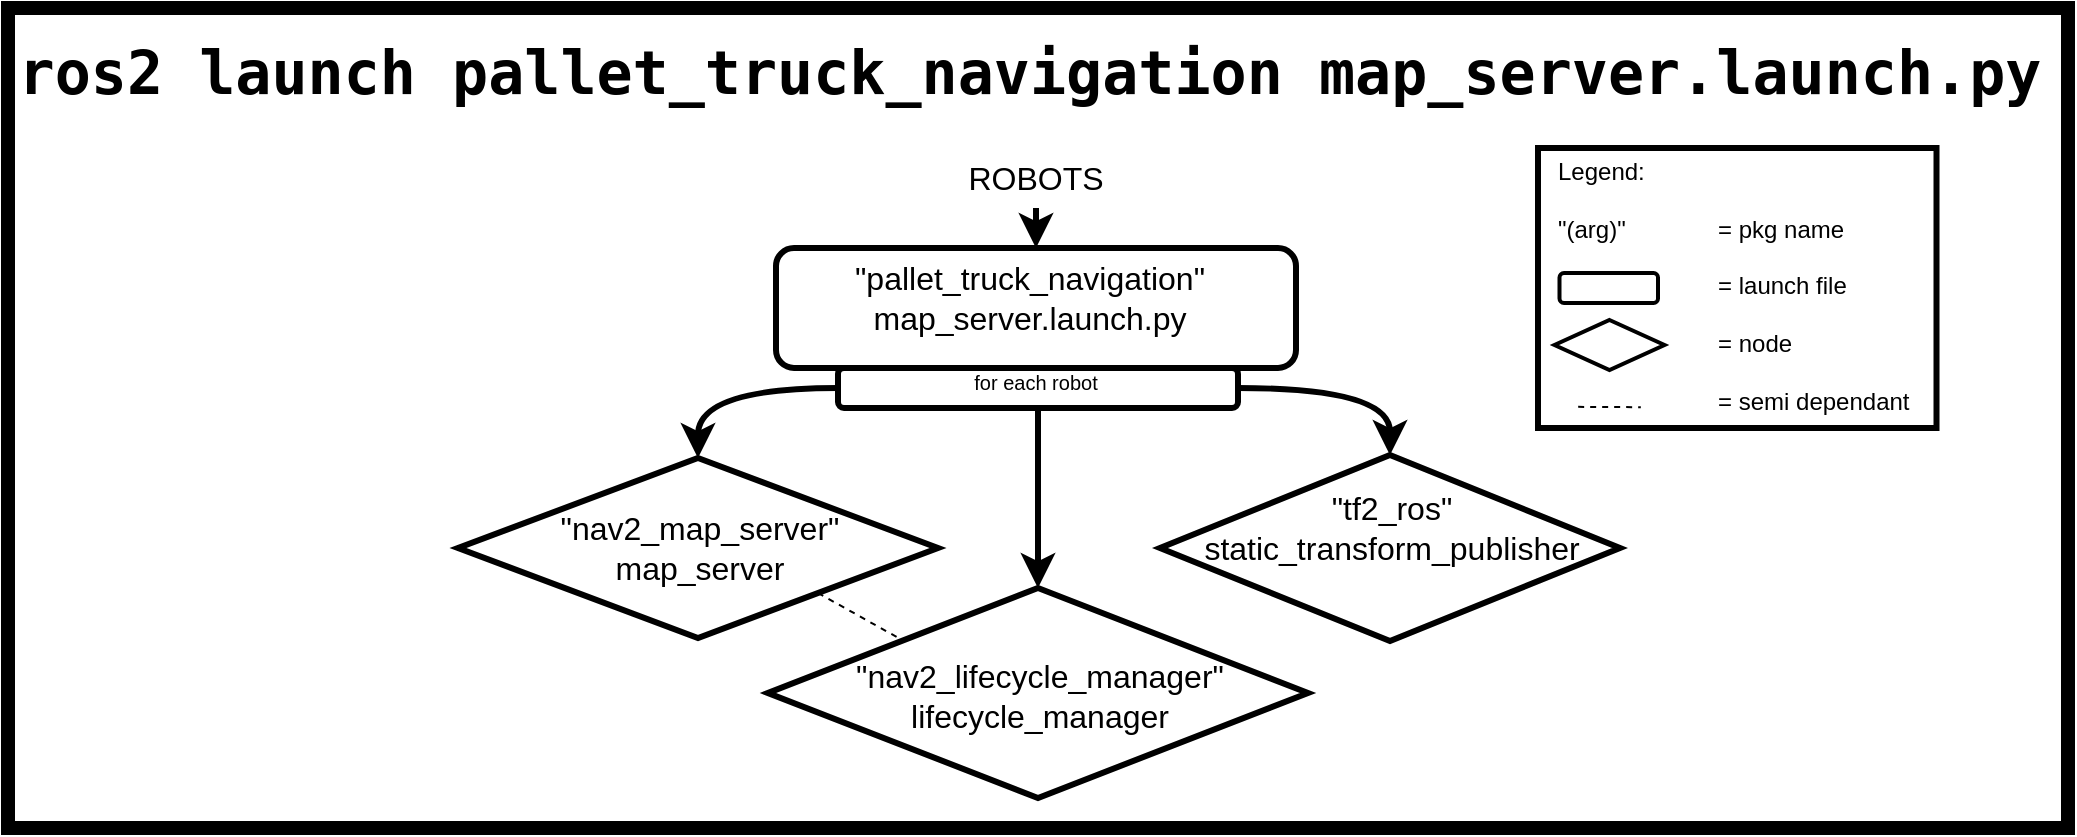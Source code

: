 <mxfile version="28.2.8">
  <diagram name="Page-1" id="bjVDkqN4jfYfFJxV3ved">
    <mxGraphModel dx="2450" dy="935" grid="1" gridSize="10" guides="1" tooltips="1" connect="1" arrows="1" fold="1" page="1" pageScale="1" pageWidth="850" pageHeight="1100" math="0" shadow="0">
      <root>
        <mxCell id="0" />
        <mxCell id="1" parent="0" />
        <mxCell id="UZWZCJUGc0wgJH4p4jcs-12" value="" style="rounded=0;whiteSpace=wrap;html=1;fillColor=light-dark(#FFFFFF,#FFFFFF);strokeColor=light-dark(#000000,#000000);strokeWidth=7;" vertex="1" parent="1">
          <mxGeometry x="-15" y="50" width="1030" height="410" as="geometry" />
        </mxCell>
        <mxCell id="tC6INBS62KU_Nt3FtVll-1" value="&lt;div style=&quot;font-family: &amp;quot;Droid Sans Mono&amp;quot;, &amp;quot;monospace&amp;quot;, monospace; font-size: 14px; line-height: 19px; white-space: pre;&quot;&gt;&lt;div&gt;&lt;b&gt;&lt;span style=&quot;color: light-dark(rgb(0, 0, 0), rgb(0, 0, 0));&quot;&gt;&lt;font style=&quot;font-size: 30px;&quot;&gt;ros2 launch pallet_truck_navigation map_server.launch.py&lt;/font&gt;&lt;/span&gt;&lt;/b&gt;&lt;/div&gt;&lt;/div&gt;" style="text;html=1;align=center;verticalAlign=middle;whiteSpace=wrap;rounded=0;fontSize=16;" parent="1" vertex="1">
          <mxGeometry x="-13.75" y="70" width="1020" height="30" as="geometry" />
        </mxCell>
        <mxCell id="tC6INBS62KU_Nt3FtVll-15" value="" style="rounded=1;whiteSpace=wrap;html=1;fillColor=none;strokeColor=light-dark(#000000,#000000);strokeWidth=3;" parent="1" vertex="1">
          <mxGeometry x="369" y="170" width="260" height="60" as="geometry" />
        </mxCell>
        <mxCell id="tC6INBS62KU_Nt3FtVll-16" value="&lt;div align=&quot;center&quot;&gt;&lt;span style=&quot;color: light-dark(rgb(0, 0, 0), rgb(0, 0, 0));&quot;&gt;&quot;pallet_truck_navigation&quot;&lt;/span&gt;&lt;/div&gt;&lt;div align=&quot;center&quot;&gt;&lt;span style=&quot;color: light-dark(rgb(0, 0, 0), rgb(0, 0, 0));&quot;&gt;map_server.launch.py&lt;/span&gt;&lt;/div&gt;" style="text;strokeColor=none;fillColor=none;html=1;align=center;verticalAlign=middle;whiteSpace=wrap;rounded=0;fontSize=16;" parent="1" vertex="1">
          <mxGeometry x="436.25" y="180" width="120" height="30" as="geometry" />
        </mxCell>
        <mxCell id="tC6INBS62KU_Nt3FtVll-61" value="" style="endArrow=classic;html=1;rounded=0;fontSize=12;startSize=8;endSize=8;curved=1;strokeColor=light-dark(#000000,#000000);entryX=0.5;entryY=0;entryDx=0;entryDy=0;exitX=1;exitY=0.5;exitDx=0;exitDy=0;strokeWidth=3;" parent="1" source="UZWZCJUGc0wgJH4p4jcs-1" target="tC6INBS62KU_Nt3FtVll-77" edge="1">
          <mxGeometry width="50" height="50" relative="1" as="geometry">
            <mxPoint x="501" y="278" as="sourcePoint" />
            <mxPoint x="494.0" y="343" as="targetPoint" />
            <Array as="points">
              <mxPoint x="676" y="240" />
            </Array>
          </mxGeometry>
        </mxCell>
        <mxCell id="tC6INBS62KU_Nt3FtVll-68" value="" style="rhombus;whiteSpace=wrap;html=1;fillColor=none;strokeColor=light-dark(#000000,#000000);strokeWidth=3;" parent="1" vertex="1">
          <mxGeometry x="365" y="340" width="270" height="105" as="geometry" />
        </mxCell>
        <mxCell id="tC6INBS62KU_Nt3FtVll-69" value="&lt;div&gt;&lt;span style=&quot;color: light-dark(rgb(0, 0, 0), rgb(0, 0, 0));&quot;&gt;&quot;nav2_lifecycle_manager&quot;&lt;/span&gt;&lt;/div&gt;&lt;div&gt;&lt;span style=&quot;color: light-dark(rgb(0, 0, 0), rgb(0, 0, 0));&quot;&gt;lifecycle_manager&lt;/span&gt;&lt;/div&gt;" style="text;strokeColor=none;fillColor=none;html=1;align=center;verticalAlign=middle;whiteSpace=wrap;rounded=0;fontSize=16;" parent="1" vertex="1">
          <mxGeometry x="441" y="379" width="120" height="30" as="geometry" />
        </mxCell>
        <mxCell id="tC6INBS62KU_Nt3FtVll-70" value="" style="rhombus;whiteSpace=wrap;html=1;fillColor=none;strokeColor=light-dark(#000000,#000000);strokeWidth=3;" parent="1" vertex="1">
          <mxGeometry x="210" y="275" width="240" height="90" as="geometry" />
        </mxCell>
        <mxCell id="tC6INBS62KU_Nt3FtVll-71" value="&lt;div&gt;&lt;span style=&quot;color: light-dark(rgb(0, 0, 0), rgb(0, 0, 0));&quot;&gt;&quot;nav2_map_server&quot;&lt;/span&gt;&lt;/div&gt;&lt;div&gt;&lt;span style=&quot;color: light-dark(rgb(0, 0, 0), rgb(0, 0, 0));&quot;&gt;map_server&lt;/span&gt;&lt;/div&gt;" style="text;strokeColor=none;fillColor=none;html=1;align=center;verticalAlign=middle;whiteSpace=wrap;rounded=0;fontSize=16;" parent="1" vertex="1">
          <mxGeometry x="271" y="305" width="120" height="30" as="geometry" />
        </mxCell>
        <mxCell id="tC6INBS62KU_Nt3FtVll-73" value="" style="endArrow=classic;html=1;rounded=0;fontSize=12;startSize=8;endSize=8;curved=1;strokeColor=light-dark(#000000,#000000);entryX=0.5;entryY=0;entryDx=0;entryDy=0;exitX=0.5;exitY=1;exitDx=0;exitDy=0;strokeWidth=3;" parent="1" source="UZWZCJUGc0wgJH4p4jcs-1" target="tC6INBS62KU_Nt3FtVll-68" edge="1">
          <mxGeometry width="50" height="50" relative="1" as="geometry">
            <mxPoint x="669" y="238" as="sourcePoint" />
            <mxPoint x="669" y="268" as="targetPoint" />
            <Array as="points" />
          </mxGeometry>
        </mxCell>
        <mxCell id="tC6INBS62KU_Nt3FtVll-74" value="" style="endArrow=classic;html=1;rounded=0;fontSize=12;startSize=8;endSize=8;curved=1;strokeColor=light-dark(#000000,#000000);entryX=0.5;entryY=0;entryDx=0;entryDy=0;exitX=0;exitY=0.5;exitDx=0;exitDy=0;strokeWidth=3;" parent="1" source="UZWZCJUGc0wgJH4p4jcs-1" target="tC6INBS62KU_Nt3FtVll-70" edge="1">
          <mxGeometry width="50" height="50" relative="1" as="geometry">
            <mxPoint x="769" y="228" as="sourcePoint" />
            <mxPoint x="769" y="258" as="targetPoint" />
            <Array as="points">
              <mxPoint x="330" y="240" />
            </Array>
          </mxGeometry>
        </mxCell>
        <mxCell id="tC6INBS62KU_Nt3FtVll-77" value="" style="rhombus;whiteSpace=wrap;html=1;fillColor=none;strokeColor=light-dark(#000000,#000000);strokeWidth=3;" parent="1" vertex="1">
          <mxGeometry x="561" y="273.5" width="230" height="93" as="geometry" />
        </mxCell>
        <mxCell id="tC6INBS62KU_Nt3FtVll-78" value="&lt;div&gt;&lt;span style=&quot;color: light-dark(rgb(0, 0, 0), rgb(0, 0, 0));&quot;&gt;&quot;tf2_ros&quot;&lt;/span&gt;&lt;/div&gt;&lt;div&gt;&lt;span style=&quot;color: light-dark(rgb(0, 0, 0), rgb(0, 0, 0));&quot;&gt;static_transform_publisher&lt;/span&gt;&lt;/div&gt;" style="text;strokeColor=none;fillColor=none;html=1;align=center;verticalAlign=middle;whiteSpace=wrap;rounded=0;fontSize=16;" parent="1" vertex="1">
          <mxGeometry x="617" y="294.5" width="120" height="30" as="geometry" />
        </mxCell>
        <mxCell id="UZWZCJUGc0wgJH4p4jcs-1" value="" style="rounded=1;whiteSpace=wrap;html=1;fillColor=none;strokeColor=light-dark(#000000,#000000);strokeWidth=3;" vertex="1" parent="1">
          <mxGeometry x="400" y="230" width="200" height="20" as="geometry" />
        </mxCell>
        <mxCell id="UZWZCJUGc0wgJH4p4jcs-2" value="&lt;span style=&quot;color: light-dark(rgb(0, 0, 0), rgb(0, 0, 0));&quot;&gt;&lt;font style=&quot;font-size: 10px;&quot;&gt;for each robot&lt;/font&gt;&lt;/span&gt;" style="text;strokeColor=none;fillColor=none;html=1;align=center;verticalAlign=middle;whiteSpace=wrap;rounded=0;fontSize=16;" vertex="1" parent="1">
          <mxGeometry x="439" y="220" width="120" height="30" as="geometry" />
        </mxCell>
        <mxCell id="UZWZCJUGc0wgJH4p4jcs-3" value="" style="endArrow=none;dashed=1;html=1;rounded=0;strokeColor=light-dark(#000000,#000000);exitX=1;exitY=1;exitDx=0;exitDy=0;entryX=0;entryY=0;entryDx=0;entryDy=0;" edge="1" parent="1" source="tC6INBS62KU_Nt3FtVll-70" target="tC6INBS62KU_Nt3FtVll-68">
          <mxGeometry width="50" height="50" relative="1" as="geometry">
            <mxPoint x="430" y="340" as="sourcePoint" />
            <mxPoint x="480" y="290" as="targetPoint" />
          </mxGeometry>
        </mxCell>
        <mxCell id="UZWZCJUGc0wgJH4p4jcs-4" value="" style="rounded=0;whiteSpace=wrap;html=1;fillColor=none;strokeColor=light-dark(#000000,#000000);strokeWidth=3;" vertex="1" parent="1">
          <mxGeometry x="750" y="120" width="199.25" height="140" as="geometry" />
        </mxCell>
        <mxCell id="UZWZCJUGc0wgJH4p4jcs-5" value="&lt;div align=&quot;left&quot;&gt;&lt;span style=&quot;color: light-dark(rgb(0, 0, 0), rgb(0, 0, 0));&quot;&gt;Legend:&lt;/span&gt;&lt;/div&gt;&lt;div align=&quot;left&quot;&gt;&lt;span style=&quot;color: light-dark(rgb(0, 0, 0), rgb(0, 0, 0));&quot;&gt;&lt;br&gt;&lt;/span&gt;&lt;/div&gt;&lt;div align=&quot;left&quot;&gt;&lt;span style=&quot;color: light-dark(rgb(0, 0, 0), rgb(0, 0, 0));&quot;&gt;&lt;span style=&quot;white-space: pre;&quot;&gt;&quot;(arg)&quot;&lt;/span&gt;&lt;span style=&quot;white-space: pre;&quot;&gt;&#x9;&lt;span style=&quot;white-space: pre;&quot;&gt;&#x9;&lt;/span&gt;&lt;/span&gt;= pkg name&lt;/span&gt;&lt;/div&gt;&lt;div align=&quot;left&quot;&gt;&lt;span style=&quot;color: light-dark(rgb(0, 0, 0), rgb(0, 0, 0));&quot;&gt;&lt;br&gt;&lt;/span&gt;&lt;/div&gt;&lt;div align=&quot;left&quot;&gt;&lt;span style=&quot;color: light-dark(rgb(0, 0, 0), rgb(0, 0, 0));&quot;&gt;&lt;span style=&quot;white-space: pre;&quot;&gt;&#x9;&lt;/span&gt;&lt;span style=&quot;white-space: pre;&quot;&gt;&#x9;&lt;span style=&quot;white-space: pre;&quot;&gt;&#x9;&lt;/span&gt;&lt;/span&gt;= launch file&lt;/span&gt;&lt;/div&gt;&lt;div align=&quot;left&quot;&gt;&lt;span style=&quot;color: light-dark(rgb(0, 0, 0), rgb(0, 0, 0));&quot;&gt;&lt;br&gt;&lt;/span&gt;&lt;/div&gt;&lt;div align=&quot;left&quot;&gt;&lt;span style=&quot;color: light-dark(rgb(0, 0, 0), rgb(0, 0, 0));&quot;&gt;&lt;span style=&quot;white-space: pre;&quot;&gt;&#x9;&lt;/span&gt;&lt;span style=&quot;white-space: pre;&quot;&gt;&#x9;&lt;/span&gt;&lt;span style=&quot;white-space: pre;&quot;&gt;&#x9;&lt;/span&gt;= node&lt;/span&gt;&lt;/div&gt;&lt;div align=&quot;left&quot;&gt;&lt;span style=&quot;color: light-dark(rgb(0, 0, 0), rgb(0, 0, 0));&quot;&gt;&lt;br&gt;&lt;/span&gt;&lt;/div&gt;&lt;div align=&quot;left&quot;&gt;&lt;span style=&quot;color: light-dark(rgb(0, 0, 0), rgb(0, 0, 0));&quot;&gt;&lt;span style=&quot;white-space: pre;&quot;&gt;&#x9;&lt;/span&gt;&lt;span style=&quot;white-space: pre;&quot;&gt;&#x9;&lt;/span&gt;&lt;span style=&quot;white-space: pre;&quot;&gt;&#x9;&lt;/span&gt;= semi dependant&lt;/span&gt;&lt;/div&gt;" style="text;html=1;whiteSpace=wrap;strokeColor=none;fillColor=none;align=left;verticalAlign=middle;rounded=0;" vertex="1" parent="1">
          <mxGeometry x="758.25" y="154" width="211" height="70" as="geometry" />
        </mxCell>
        <mxCell id="UZWZCJUGc0wgJH4p4jcs-6" value="" style="rounded=1;whiteSpace=wrap;html=1;fillColor=none;strokeColor=light-dark(#000000,#000000);strokeWidth=2;" vertex="1" parent="1">
          <mxGeometry x="760.75" y="182.5" width="49.25" height="15" as="geometry" />
        </mxCell>
        <mxCell id="UZWZCJUGc0wgJH4p4jcs-7" value="" style="rhombus;whiteSpace=wrap;html=1;fillColor=none;strokeColor=light-dark(#000000,#000000);strokeWidth=2;" vertex="1" parent="1">
          <mxGeometry x="758.25" y="206" width="55" height="25" as="geometry" />
        </mxCell>
        <mxCell id="UZWZCJUGc0wgJH4p4jcs-8" value="" style="endArrow=none;dashed=1;html=1;rounded=0;strokeColor=light-dark(#000000,#000000);entryX=0.759;entryY=0.411;entryDx=0;entryDy=0;entryPerimeter=0;" edge="1" parent="1">
          <mxGeometry width="50" height="50" relative="1" as="geometry">
            <mxPoint x="770.08" y="249.43" as="sourcePoint" />
            <mxPoint x="801.41" y="249.59" as="targetPoint" />
          </mxGeometry>
        </mxCell>
        <mxCell id="UZWZCJUGc0wgJH4p4jcs-9" value="&lt;span style=&quot;color: light-dark(rgb(0, 0, 0), rgb(0, 0, 0));&quot;&gt;ROBOTS&lt;/span&gt;" style="text;strokeColor=none;fillColor=none;html=1;align=center;verticalAlign=middle;whiteSpace=wrap;rounded=0;fontSize=16;" vertex="1" parent="1">
          <mxGeometry x="439" y="120" width="120" height="30" as="geometry" />
        </mxCell>
        <mxCell id="UZWZCJUGc0wgJH4p4jcs-10" value="" style="endArrow=classic;html=1;rounded=0;fontSize=12;startSize=8;endSize=8;curved=1;strokeColor=light-dark(#000000,#000000);entryX=0.5;entryY=0;entryDx=0;entryDy=0;exitX=0.5;exitY=1;exitDx=0;exitDy=0;strokeWidth=3;" edge="1" parent="1" source="UZWZCJUGc0wgJH4p4jcs-9" target="tC6INBS62KU_Nt3FtVll-15">
          <mxGeometry width="50" height="50" relative="1" as="geometry">
            <mxPoint x="460" y="150" as="sourcePoint" />
            <mxPoint x="460" y="240" as="targetPoint" />
            <Array as="points" />
          </mxGeometry>
        </mxCell>
      </root>
    </mxGraphModel>
  </diagram>
</mxfile>
